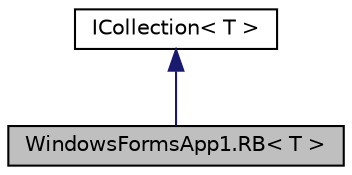 digraph "WindowsFormsApp1.RB&lt; T &gt;"
{
 // LATEX_PDF_SIZE
  edge [fontname="Helvetica",fontsize="10",labelfontname="Helvetica",labelfontsize="10"];
  node [fontname="Helvetica",fontsize="10",shape=record];
  Node1 [label="WindowsFormsApp1.RB\< T \>",height=0.2,width=0.4,color="black", fillcolor="grey75", style="filled", fontcolor="black",tooltip=" "];
  Node2 -> Node1 [dir="back",color="midnightblue",fontsize="10",style="solid",fontname="Helvetica"];
  Node2 [label="ICollection\< T \>",height=0.2,width=0.4,color="black", fillcolor="white", style="filled",URL="$interface_win_forms_app1_1_1_i_collection.html",tooltip=" "];
}
